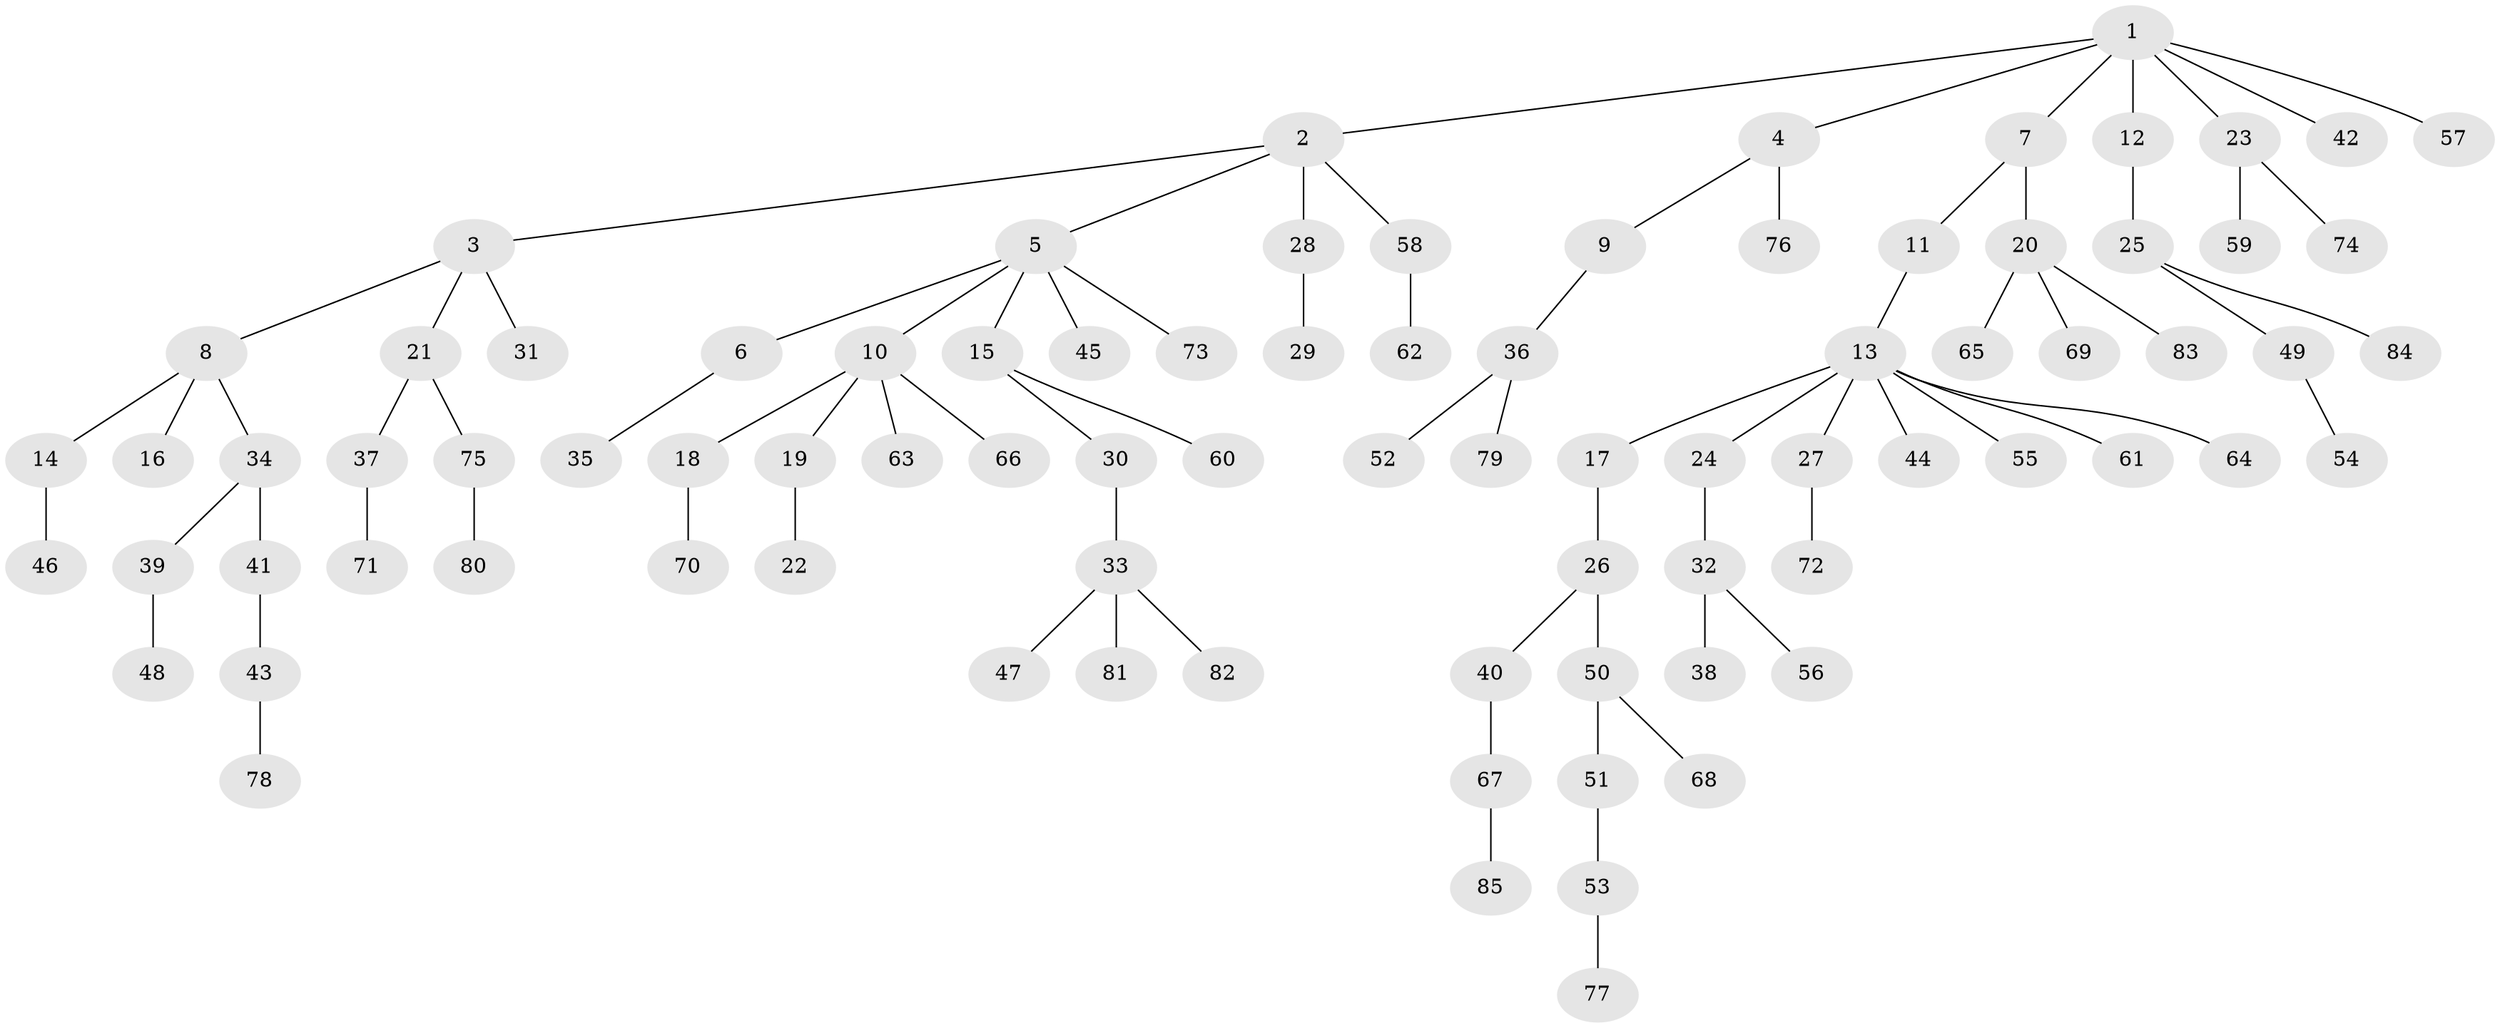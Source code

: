 // coarse degree distribution, {8: 0.034482758620689655, 5: 0.05172413793103448, 6: 0.017241379310344827, 3: 0.10344827586206896, 2: 0.1724137931034483, 1: 0.603448275862069, 4: 0.017241379310344827}
// Generated by graph-tools (version 1.1) at 2025/52/02/27/25 19:52:11]
// undirected, 85 vertices, 84 edges
graph export_dot {
graph [start="1"]
  node [color=gray90,style=filled];
  1;
  2;
  3;
  4;
  5;
  6;
  7;
  8;
  9;
  10;
  11;
  12;
  13;
  14;
  15;
  16;
  17;
  18;
  19;
  20;
  21;
  22;
  23;
  24;
  25;
  26;
  27;
  28;
  29;
  30;
  31;
  32;
  33;
  34;
  35;
  36;
  37;
  38;
  39;
  40;
  41;
  42;
  43;
  44;
  45;
  46;
  47;
  48;
  49;
  50;
  51;
  52;
  53;
  54;
  55;
  56;
  57;
  58;
  59;
  60;
  61;
  62;
  63;
  64;
  65;
  66;
  67;
  68;
  69;
  70;
  71;
  72;
  73;
  74;
  75;
  76;
  77;
  78;
  79;
  80;
  81;
  82;
  83;
  84;
  85;
  1 -- 2;
  1 -- 4;
  1 -- 7;
  1 -- 12;
  1 -- 23;
  1 -- 42;
  1 -- 57;
  2 -- 3;
  2 -- 5;
  2 -- 28;
  2 -- 58;
  3 -- 8;
  3 -- 21;
  3 -- 31;
  4 -- 9;
  4 -- 76;
  5 -- 6;
  5 -- 10;
  5 -- 15;
  5 -- 45;
  5 -- 73;
  6 -- 35;
  7 -- 11;
  7 -- 20;
  8 -- 14;
  8 -- 16;
  8 -- 34;
  9 -- 36;
  10 -- 18;
  10 -- 19;
  10 -- 63;
  10 -- 66;
  11 -- 13;
  12 -- 25;
  13 -- 17;
  13 -- 24;
  13 -- 27;
  13 -- 44;
  13 -- 55;
  13 -- 61;
  13 -- 64;
  14 -- 46;
  15 -- 30;
  15 -- 60;
  17 -- 26;
  18 -- 70;
  19 -- 22;
  20 -- 65;
  20 -- 69;
  20 -- 83;
  21 -- 37;
  21 -- 75;
  23 -- 59;
  23 -- 74;
  24 -- 32;
  25 -- 49;
  25 -- 84;
  26 -- 40;
  26 -- 50;
  27 -- 72;
  28 -- 29;
  30 -- 33;
  32 -- 38;
  32 -- 56;
  33 -- 47;
  33 -- 81;
  33 -- 82;
  34 -- 39;
  34 -- 41;
  36 -- 52;
  36 -- 79;
  37 -- 71;
  39 -- 48;
  40 -- 67;
  41 -- 43;
  43 -- 78;
  49 -- 54;
  50 -- 51;
  50 -- 68;
  51 -- 53;
  53 -- 77;
  58 -- 62;
  67 -- 85;
  75 -- 80;
}
